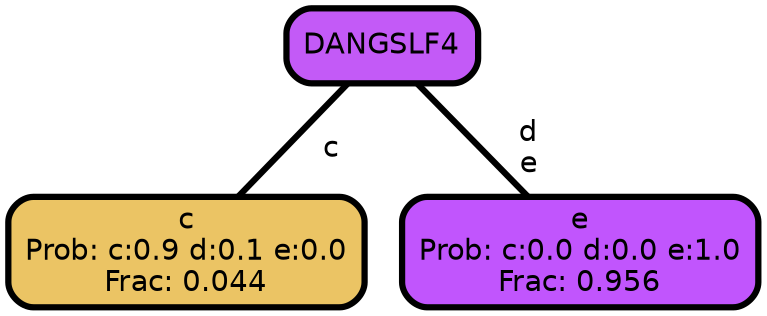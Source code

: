 graph Tree {
node [shape=box, style="filled, rounded",color="black",penwidth="3",fontcolor="black",                 fontname=helvetica] ;
graph [ranksep="0 equally", splines=straight,                 bgcolor=transparent, dpi=200] ;
edge [fontname=helvetica, color=black] ;
0 [label="c
Prob: c:0.9 d:0.1 e:0.0
Frac: 0.044", fillcolor="#ebc464"] ;
1 [label="DANGSLF4", fillcolor="#c35af7"] ;
2 [label="e
Prob: c:0.0 d:0.0 e:1.0
Frac: 0.956", fillcolor="#c155fd"] ;
1 -- 0 [label=" c",penwidth=3] ;
1 -- 2 [label=" d\n e",penwidth=3] ;
{rank = same;}}